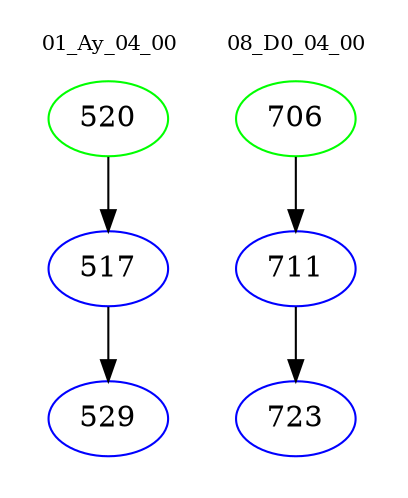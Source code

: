 digraph{
subgraph cluster_0 {
color = white
label = "01_Ay_04_00";
fontsize=10;
T0_520 [label="520", color="green"]
T0_520 -> T0_517 [color="black"]
T0_517 [label="517", color="blue"]
T0_517 -> T0_529 [color="black"]
T0_529 [label="529", color="blue"]
}
subgraph cluster_1 {
color = white
label = "08_D0_04_00";
fontsize=10;
T1_706 [label="706", color="green"]
T1_706 -> T1_711 [color="black"]
T1_711 [label="711", color="blue"]
T1_711 -> T1_723 [color="black"]
T1_723 [label="723", color="blue"]
}
}
